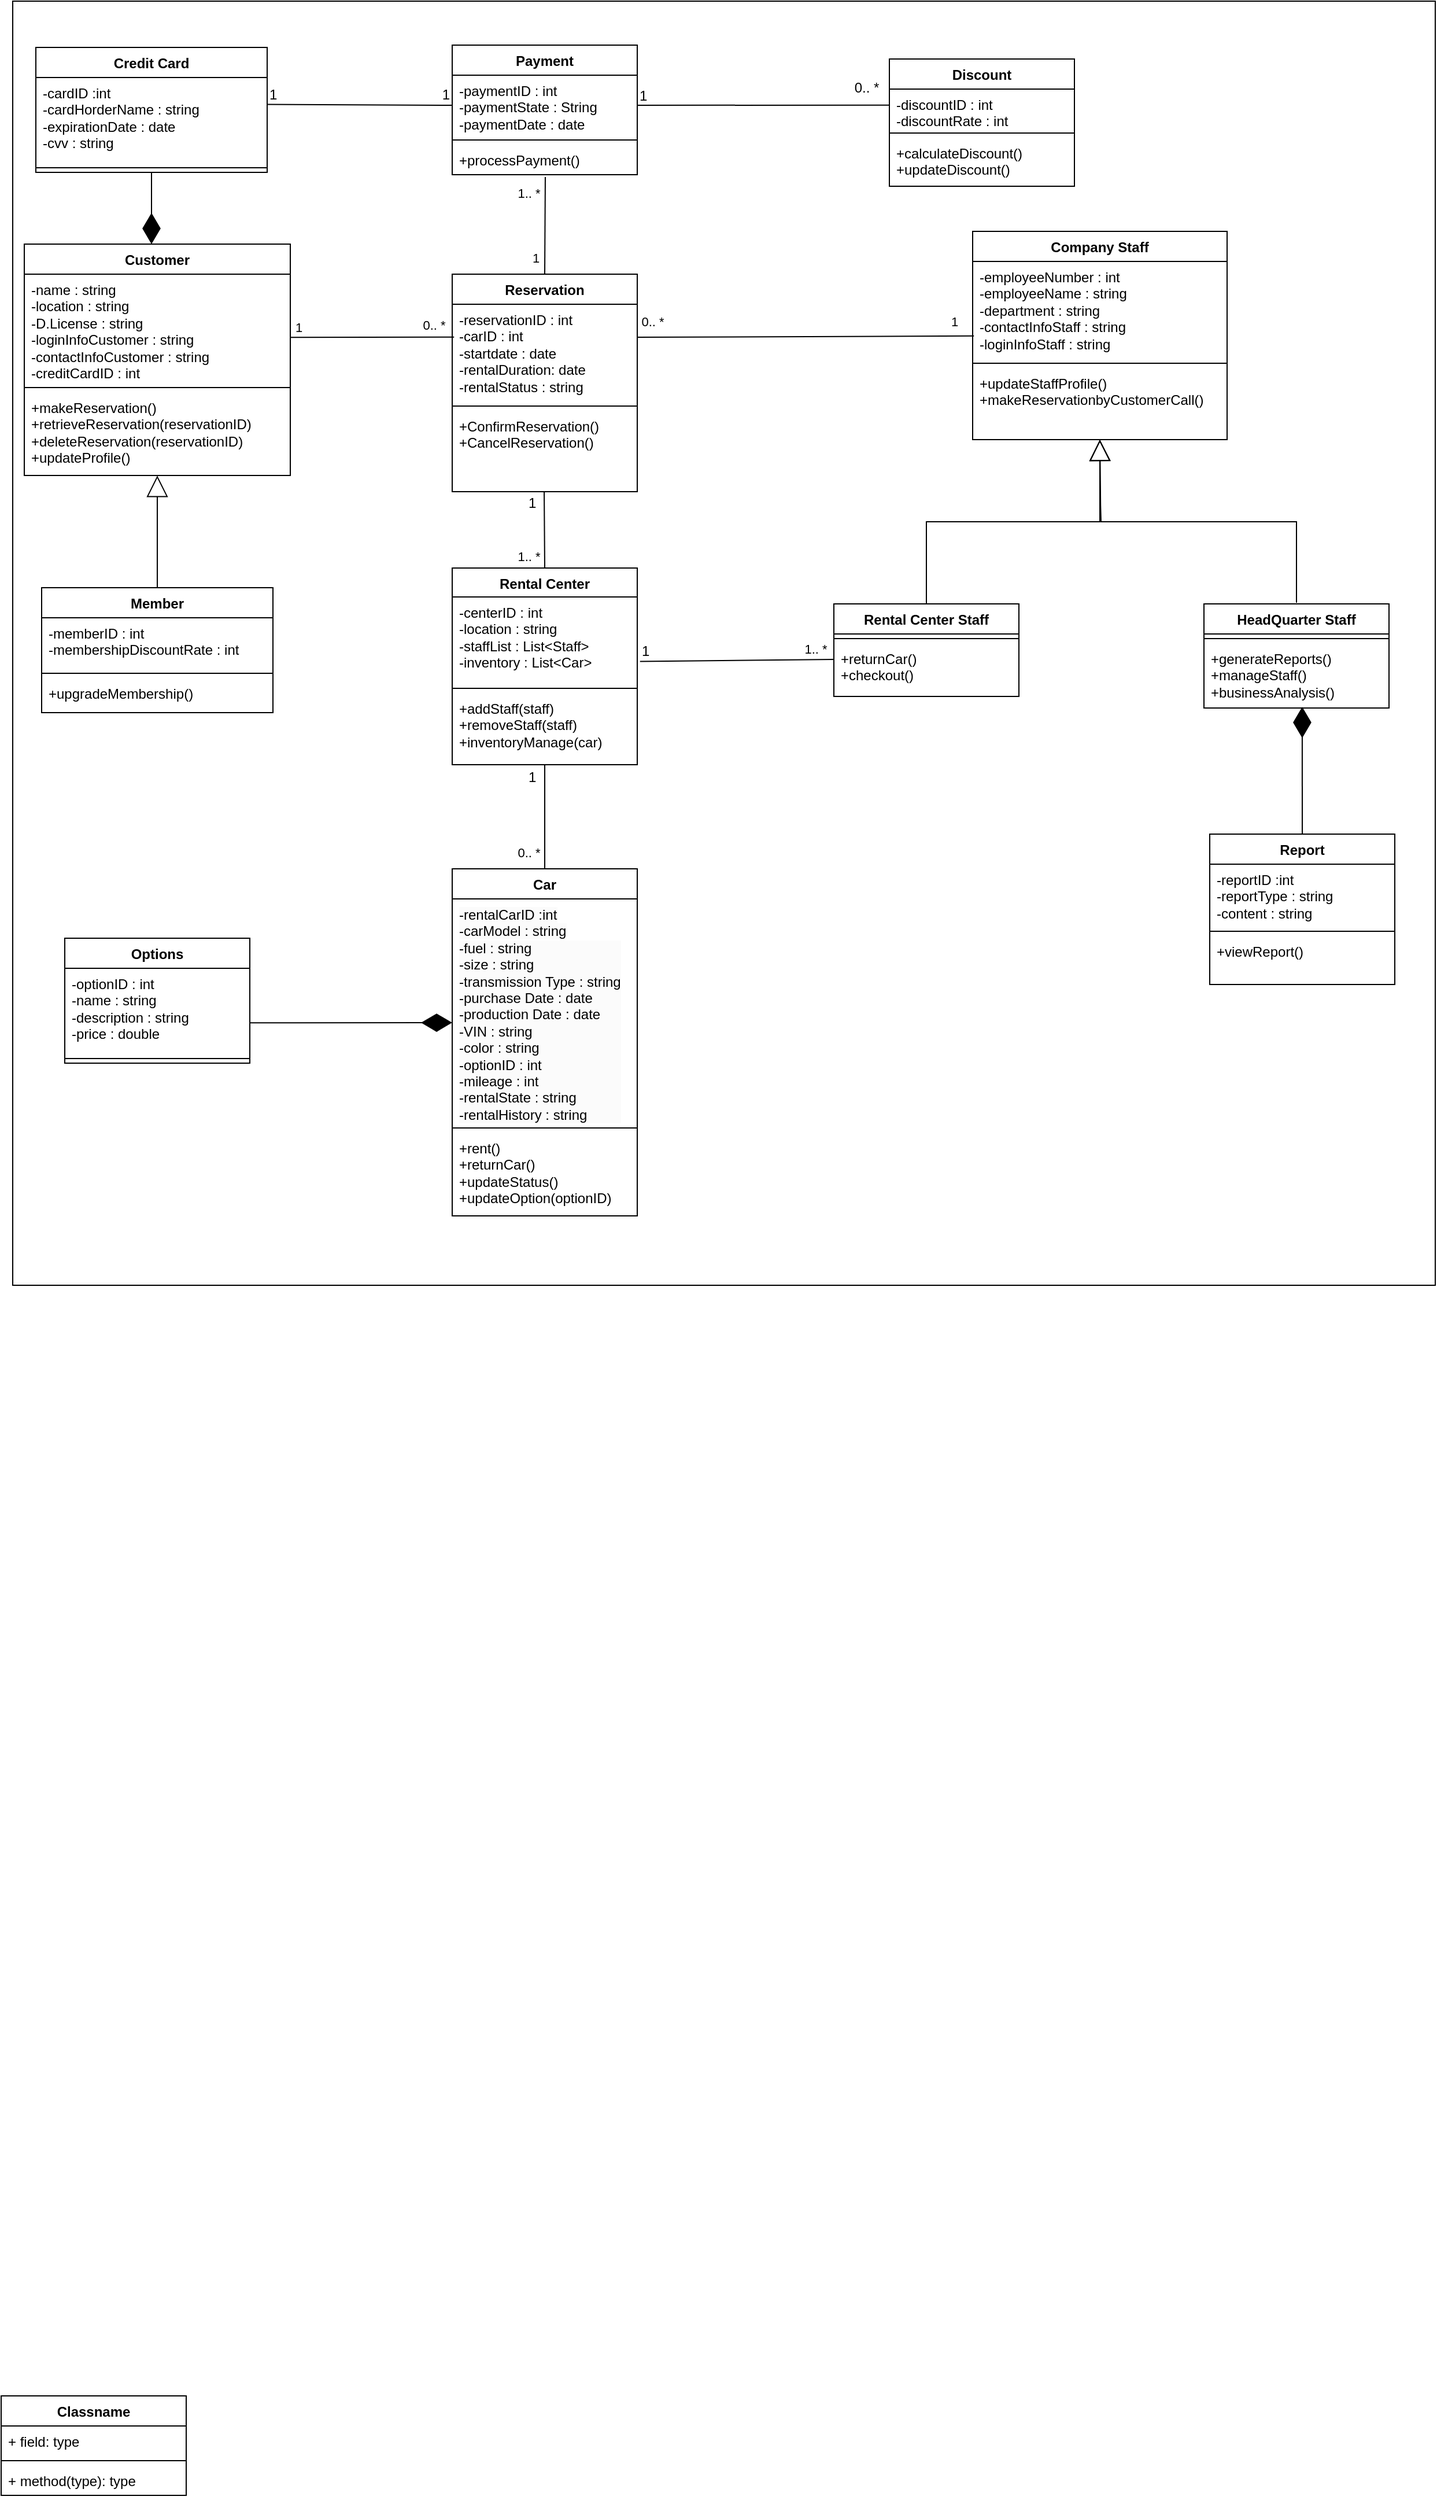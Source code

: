 <mxfile version="24.2.2" type="github">
  <diagram id="C5RBs43oDa-KdzZeNtuy" name="Page-1">
    <mxGraphModel dx="3549" dy="2470" grid="1" gridSize="10" guides="1" tooltips="1" connect="1" arrows="1" fold="1" page="1" pageScale="1" pageWidth="827" pageHeight="1169" math="0" shadow="0">
      <root>
        <mxCell id="WIyWlLk6GJQsqaUBKTNV-0" />
        <mxCell id="WIyWlLk6GJQsqaUBKTNV-1" parent="WIyWlLk6GJQsqaUBKTNV-0" />
        <mxCell id="YJI7hcVfJ0sm8gszMKoR-19" value="" style="rounded=0;whiteSpace=wrap;html=1;" vertex="1" parent="WIyWlLk6GJQsqaUBKTNV-1">
          <mxGeometry x="-20" y="-210" width="1230" height="1110" as="geometry" />
        </mxCell>
        <mxCell id="-19eVhNy2v47bkl3nrzj-0" value="Customer" style="swimlane;fontStyle=1;align=center;verticalAlign=top;childLayout=stackLayout;horizontal=1;startSize=26;horizontalStack=0;resizeParent=1;resizeParentMax=0;resizeLast=0;collapsible=1;marginBottom=0;whiteSpace=wrap;html=1;" parent="WIyWlLk6GJQsqaUBKTNV-1" vertex="1">
          <mxGeometry x="-10" width="230" height="200" as="geometry" />
        </mxCell>
        <mxCell id="-19eVhNy2v47bkl3nrzj-1" value="-name : string&lt;div&gt;-location : string&lt;/div&gt;&lt;div&gt;-D.License : string&lt;/div&gt;&lt;div&gt;-loginInfoCustomer : string&lt;br&gt;&lt;/div&gt;&lt;div&gt;-contactInfoCustomer : string&lt;/div&gt;&lt;div&gt;-creditCardID : int&lt;/div&gt;" style="text;strokeColor=none;fillColor=none;align=left;verticalAlign=top;spacingLeft=4;spacingRight=4;overflow=hidden;rotatable=0;points=[[0,0.5],[1,0.5]];portConstraint=eastwest;whiteSpace=wrap;html=1;" parent="-19eVhNy2v47bkl3nrzj-0" vertex="1">
          <mxGeometry y="26" width="230" height="94" as="geometry" />
        </mxCell>
        <mxCell id="-19eVhNy2v47bkl3nrzj-2" value="" style="line;strokeWidth=1;fillColor=none;align=left;verticalAlign=middle;spacingTop=-1;spacingLeft=3;spacingRight=3;rotatable=0;labelPosition=right;points=[];portConstraint=eastwest;strokeColor=inherit;" parent="-19eVhNy2v47bkl3nrzj-0" vertex="1">
          <mxGeometry y="120" width="230" height="8" as="geometry" />
        </mxCell>
        <mxCell id="-19eVhNy2v47bkl3nrzj-3" value="+makeReservation()&lt;div&gt;+retrieveReservation(reservationID)&lt;/div&gt;&lt;div&gt;+deleteReservation(r&lt;span style=&quot;background-color: initial;&quot;&gt;eservationID&lt;/span&gt;&lt;span style=&quot;background-color: initial;&quot;&gt;)&lt;/span&gt;&lt;/div&gt;&lt;div&gt;+updateProfile()&lt;/div&gt;" style="text;strokeColor=none;fillColor=none;align=left;verticalAlign=top;spacingLeft=4;spacingRight=4;overflow=hidden;rotatable=0;points=[[0,0.5],[1,0.5]];portConstraint=eastwest;whiteSpace=wrap;html=1;" parent="-19eVhNy2v47bkl3nrzj-0" vertex="1">
          <mxGeometry y="128" width="230" height="72" as="geometry" />
        </mxCell>
        <mxCell id="-19eVhNy2v47bkl3nrzj-4" value="Classname" style="swimlane;fontStyle=1;align=center;verticalAlign=top;childLayout=stackLayout;horizontal=1;startSize=26;horizontalStack=0;resizeParent=1;resizeParentMax=0;resizeLast=0;collapsible=1;marginBottom=0;whiteSpace=wrap;html=1;" parent="WIyWlLk6GJQsqaUBKTNV-1" vertex="1">
          <mxGeometry x="-30" y="1860" width="160" height="86" as="geometry" />
        </mxCell>
        <mxCell id="-19eVhNy2v47bkl3nrzj-5" value="+ field: type" style="text;strokeColor=none;fillColor=none;align=left;verticalAlign=top;spacingLeft=4;spacingRight=4;overflow=hidden;rotatable=0;points=[[0,0.5],[1,0.5]];portConstraint=eastwest;whiteSpace=wrap;html=1;" parent="-19eVhNy2v47bkl3nrzj-4" vertex="1">
          <mxGeometry y="26" width="160" height="26" as="geometry" />
        </mxCell>
        <mxCell id="-19eVhNy2v47bkl3nrzj-6" value="" style="line;strokeWidth=1;fillColor=none;align=left;verticalAlign=middle;spacingTop=-1;spacingLeft=3;spacingRight=3;rotatable=0;labelPosition=right;points=[];portConstraint=eastwest;strokeColor=inherit;" parent="-19eVhNy2v47bkl3nrzj-4" vertex="1">
          <mxGeometry y="52" width="160" height="8" as="geometry" />
        </mxCell>
        <mxCell id="-19eVhNy2v47bkl3nrzj-7" value="+ method(type): type" style="text;strokeColor=none;fillColor=none;align=left;verticalAlign=top;spacingLeft=4;spacingRight=4;overflow=hidden;rotatable=0;points=[[0,0.5],[1,0.5]];portConstraint=eastwest;whiteSpace=wrap;html=1;" parent="-19eVhNy2v47bkl3nrzj-4" vertex="1">
          <mxGeometry y="60" width="160" height="26" as="geometry" />
        </mxCell>
        <mxCell id="-19eVhNy2v47bkl3nrzj-20" value="Rental Center Staff" style="swimlane;fontStyle=1;align=center;verticalAlign=top;childLayout=stackLayout;horizontal=1;startSize=26;horizontalStack=0;resizeParent=1;resizeParentMax=0;resizeLast=0;collapsible=1;marginBottom=0;whiteSpace=wrap;html=1;" parent="WIyWlLk6GJQsqaUBKTNV-1" vertex="1">
          <mxGeometry x="690" y="311" width="160" height="80" as="geometry" />
        </mxCell>
        <mxCell id="-19eVhNy2v47bkl3nrzj-22" value="" style="line;strokeWidth=1;fillColor=none;align=left;verticalAlign=middle;spacingTop=-1;spacingLeft=3;spacingRight=3;rotatable=0;labelPosition=right;points=[];portConstraint=eastwest;strokeColor=inherit;" parent="-19eVhNy2v47bkl3nrzj-20" vertex="1">
          <mxGeometry y="26" width="160" height="8" as="geometry" />
        </mxCell>
        <mxCell id="-19eVhNy2v47bkl3nrzj-23" value="&lt;div&gt;+returnCar()&lt;/div&gt;&lt;div&gt;+checkout()&lt;/div&gt;" style="text;strokeColor=none;fillColor=none;align=left;verticalAlign=top;spacingLeft=4;spacingRight=4;overflow=hidden;rotatable=0;points=[[0,0.5],[1,0.5]];portConstraint=eastwest;whiteSpace=wrap;html=1;" parent="-19eVhNy2v47bkl3nrzj-20" vertex="1">
          <mxGeometry y="34" width="160" height="46" as="geometry" />
        </mxCell>
        <mxCell id="-19eVhNy2v47bkl3nrzj-24" value="Car" style="swimlane;fontStyle=1;align=center;verticalAlign=top;childLayout=stackLayout;horizontal=1;startSize=26;horizontalStack=0;resizeParent=1;resizeParentMax=0;resizeLast=0;collapsible=1;marginBottom=0;whiteSpace=wrap;html=1;" parent="WIyWlLk6GJQsqaUBKTNV-1" vertex="1">
          <mxGeometry x="360" y="540" width="160" height="300" as="geometry" />
        </mxCell>
        <mxCell id="-19eVhNy2v47bkl3nrzj-25" value="&lt;div&gt;&lt;span style=&quot;color: rgb(0, 0, 0); font-family: Helvetica; font-size: 12px; font-style: normal; font-variant-ligatures: normal; font-variant-caps: normal; font-weight: 400; letter-spacing: normal; orphans: 2; text-align: left; text-indent: 0px; text-transform: none; widows: 2; word-spacing: 0px; -webkit-text-stroke-width: 0px; white-space: normal; background-color: rgb(251, 251, 251); text-decoration-thickness: initial; text-decoration-style: initial; text-decoration-color: initial; display: inline !important; float: none;&quot;&gt;-rentalCarID :int&lt;br&gt;&lt;/span&gt;&lt;/div&gt;&lt;span style=&quot;color: rgb(0, 0, 0); font-family: Helvetica; font-size: 12px; font-style: normal; font-variant-ligatures: normal; font-variant-caps: normal; font-weight: 400; letter-spacing: normal; orphans: 2; text-align: left; text-indent: 0px; text-transform: none; widows: 2; word-spacing: 0px; -webkit-text-stroke-width: 0px; white-space: normal; background-color: rgb(251, 251, 251); text-decoration-thickness: initial; text-decoration-style: initial; text-decoration-color: initial; display: inline !important; float: none;&quot;&gt;-carModel : string&lt;/span&gt;&lt;div style=&quot;forced-color-adjust: none; color: rgb(0, 0, 0); font-family: Helvetica; font-size: 12px; font-style: normal; font-variant-ligatures: normal; font-variant-caps: normal; font-weight: 400; letter-spacing: normal; orphans: 2; text-align: left; text-indent: 0px; text-transform: none; widows: 2; word-spacing: 0px; -webkit-text-stroke-width: 0px; white-space: normal; background-color: rgb(251, 251, 251); text-decoration-thickness: initial; text-decoration-style: initial; text-decoration-color: initial;&quot;&gt;-fuel : string&lt;/div&gt;&lt;div style=&quot;forced-color-adjust: none; color: rgb(0, 0, 0); font-family: Helvetica; font-size: 12px; font-style: normal; font-variant-ligatures: normal; font-variant-caps: normal; font-weight: 400; letter-spacing: normal; orphans: 2; text-align: left; text-indent: 0px; text-transform: none; widows: 2; word-spacing: 0px; -webkit-text-stroke-width: 0px; white-space: normal; background-color: rgb(251, 251, 251); text-decoration-thickness: initial; text-decoration-style: initial; text-decoration-color: initial;&quot;&gt;-size : string&amp;nbsp;&lt;br&gt;&lt;/div&gt;&lt;div style=&quot;forced-color-adjust: none; color: rgb(0, 0, 0); font-family: Helvetica; font-size: 12px; font-style: normal; font-variant-ligatures: normal; font-variant-caps: normal; font-weight: 400; letter-spacing: normal; orphans: 2; text-align: left; text-indent: 0px; text-transform: none; widows: 2; word-spacing: 0px; -webkit-text-stroke-width: 0px; white-space: normal; background-color: rgb(251, 251, 251); text-decoration-thickness: initial; text-decoration-style: initial; text-decoration-color: initial;&quot;&gt;-transmission Type : string&lt;/div&gt;&lt;div style=&quot;forced-color-adjust: none; color: rgb(0, 0, 0); font-family: Helvetica; font-size: 12px; font-style: normal; font-variant-ligatures: normal; font-variant-caps: normal; font-weight: 400; letter-spacing: normal; orphans: 2; text-align: left; text-indent: 0px; text-transform: none; widows: 2; word-spacing: 0px; -webkit-text-stroke-width: 0px; white-space: normal; background-color: rgb(251, 251, 251); text-decoration-thickness: initial; text-decoration-style: initial; text-decoration-color: initial;&quot;&gt;-purchase Date : date&lt;/div&gt;&lt;div style=&quot;forced-color-adjust: none; color: rgb(0, 0, 0); font-family: Helvetica; font-size: 12px; font-style: normal; font-variant-ligatures: normal; font-variant-caps: normal; font-weight: 400; letter-spacing: normal; orphans: 2; text-align: left; text-indent: 0px; text-transform: none; widows: 2; word-spacing: 0px; -webkit-text-stroke-width: 0px; white-space: normal; background-color: rgb(251, 251, 251); text-decoration-thickness: initial; text-decoration-style: initial; text-decoration-color: initial;&quot;&gt;-production Date : date&lt;/div&gt;&lt;div style=&quot;forced-color-adjust: none; color: rgb(0, 0, 0); font-family: Helvetica; font-size: 12px; font-style: normal; font-variant-ligatures: normal; font-variant-caps: normal; font-weight: 400; letter-spacing: normal; orphans: 2; text-align: left; text-indent: 0px; text-transform: none; widows: 2; word-spacing: 0px; -webkit-text-stroke-width: 0px; white-space: normal; background-color: rgb(251, 251, 251); text-decoration-thickness: initial; text-decoration-style: initial; text-decoration-color: initial;&quot;&gt;-VIN : string&lt;/div&gt;&lt;div style=&quot;forced-color-adjust: none; color: rgb(0, 0, 0); font-family: Helvetica; font-size: 12px; font-style: normal; font-variant-ligatures: normal; font-variant-caps: normal; font-weight: 400; letter-spacing: normal; orphans: 2; text-align: left; text-indent: 0px; text-transform: none; widows: 2; word-spacing: 0px; -webkit-text-stroke-width: 0px; white-space: normal; background-color: rgb(251, 251, 251); text-decoration-thickness: initial; text-decoration-style: initial; text-decoration-color: initial;&quot;&gt;-color : string&lt;/div&gt;&lt;div style=&quot;forced-color-adjust: none; color: rgb(0, 0, 0); font-family: Helvetica; font-size: 12px; font-style: normal; font-variant-ligatures: normal; font-variant-caps: normal; font-weight: 400; letter-spacing: normal; orphans: 2; text-align: left; text-indent: 0px; text-transform: none; widows: 2; word-spacing: 0px; -webkit-text-stroke-width: 0px; white-space: normal; background-color: rgb(251, 251, 251); text-decoration-thickness: initial; text-decoration-style: initial; text-decoration-color: initial;&quot;&gt;-optionID : int&lt;/div&gt;&lt;div style=&quot;forced-color-adjust: none; color: rgb(0, 0, 0); font-family: Helvetica; font-size: 12px; font-style: normal; font-variant-ligatures: normal; font-variant-caps: normal; font-weight: 400; letter-spacing: normal; orphans: 2; text-align: left; text-indent: 0px; text-transform: none; widows: 2; word-spacing: 0px; -webkit-text-stroke-width: 0px; white-space: normal; background-color: rgb(251, 251, 251); text-decoration-thickness: initial; text-decoration-style: initial; text-decoration-color: initial;&quot;&gt;-mileage : int&lt;/div&gt;&lt;div style=&quot;forced-color-adjust: none; color: rgb(0, 0, 0); font-family: Helvetica; font-size: 12px; font-style: normal; font-variant-ligatures: normal; font-variant-caps: normal; font-weight: 400; letter-spacing: normal; orphans: 2; text-align: left; text-indent: 0px; text-transform: none; widows: 2; word-spacing: 0px; -webkit-text-stroke-width: 0px; white-space: normal; background-color: rgb(251, 251, 251); text-decoration-thickness: initial; text-decoration-style: initial; text-decoration-color: initial;&quot;&gt;-rentalState : string&lt;/div&gt;&lt;div style=&quot;forced-color-adjust: none; color: rgb(0, 0, 0); font-family: Helvetica; font-size: 12px; font-style: normal; font-variant-ligatures: normal; font-variant-caps: normal; font-weight: 400; letter-spacing: normal; orphans: 2; text-align: left; text-indent: 0px; text-transform: none; widows: 2; word-spacing: 0px; -webkit-text-stroke-width: 0px; white-space: normal; background-color: rgb(251, 251, 251); text-decoration-thickness: initial; text-decoration-style: initial; text-decoration-color: initial;&quot;&gt;-rentalHistory : string&lt;/div&gt;" style="text;strokeColor=none;fillColor=none;align=left;verticalAlign=top;spacingLeft=4;spacingRight=4;overflow=hidden;rotatable=0;points=[[0,0.5],[1,0.5]];portConstraint=eastwest;whiteSpace=wrap;html=1;" parent="-19eVhNy2v47bkl3nrzj-24" vertex="1">
          <mxGeometry y="26" width="160" height="194" as="geometry" />
        </mxCell>
        <mxCell id="-19eVhNy2v47bkl3nrzj-26" value="" style="line;strokeWidth=1;fillColor=none;align=left;verticalAlign=middle;spacingTop=-1;spacingLeft=3;spacingRight=3;rotatable=0;labelPosition=right;points=[];portConstraint=eastwest;strokeColor=inherit;" parent="-19eVhNy2v47bkl3nrzj-24" vertex="1">
          <mxGeometry y="220" width="160" height="8" as="geometry" />
        </mxCell>
        <mxCell id="-19eVhNy2v47bkl3nrzj-27" value="+rent()&lt;div&gt;+returnCar()&lt;/div&gt;&lt;div&gt;+updateStatus()&lt;/div&gt;&lt;div&gt;+updateOption(optionID)&lt;br&gt;&lt;/div&gt;" style="text;strokeColor=none;fillColor=none;align=left;verticalAlign=top;spacingLeft=4;spacingRight=4;overflow=hidden;rotatable=0;points=[[0,0.5],[1,0.5]];portConstraint=eastwest;whiteSpace=wrap;html=1;" parent="-19eVhNy2v47bkl3nrzj-24" vertex="1">
          <mxGeometry y="228" width="160" height="72" as="geometry" />
        </mxCell>
        <mxCell id="-19eVhNy2v47bkl3nrzj-36" value="Reservation" style="swimlane;fontStyle=1;align=center;verticalAlign=top;childLayout=stackLayout;horizontal=1;startSize=26;horizontalStack=0;resizeParent=1;resizeParentMax=0;resizeLast=0;collapsible=1;marginBottom=0;whiteSpace=wrap;html=1;" parent="WIyWlLk6GJQsqaUBKTNV-1" vertex="1">
          <mxGeometry x="360" y="26" width="160" height="188" as="geometry" />
        </mxCell>
        <mxCell id="-19eVhNy2v47bkl3nrzj-37" value="-reservationID : int&lt;div&gt;-carID : int&lt;/div&gt;&lt;div&gt;-startdate : d&lt;span style=&quot;background-color: initial;&quot;&gt;ate&lt;/span&gt;&lt;/div&gt;&lt;div&gt;&lt;span style=&quot;background-color: initial;&quot;&gt;-rentalDuration: date&lt;/span&gt;&lt;/div&gt;&lt;div&gt;&lt;span style=&quot;background-color: initial;&quot;&gt;-rentalStatus : string&lt;/span&gt;&lt;/div&gt;" style="text;strokeColor=none;fillColor=none;align=left;verticalAlign=top;spacingLeft=4;spacingRight=4;overflow=hidden;rotatable=0;points=[[0,0.5],[1,0.5]];portConstraint=eastwest;whiteSpace=wrap;html=1;" parent="-19eVhNy2v47bkl3nrzj-36" vertex="1">
          <mxGeometry y="26" width="160" height="84" as="geometry" />
        </mxCell>
        <mxCell id="-19eVhNy2v47bkl3nrzj-38" value="" style="line;strokeWidth=1;fillColor=none;align=left;verticalAlign=middle;spacingTop=-1;spacingLeft=3;spacingRight=3;rotatable=0;labelPosition=right;points=[];portConstraint=eastwest;strokeColor=inherit;" parent="-19eVhNy2v47bkl3nrzj-36" vertex="1">
          <mxGeometry y="110" width="160" height="8" as="geometry" />
        </mxCell>
        <mxCell id="-19eVhNy2v47bkl3nrzj-39" value="+ConfirmReservation()&lt;div&gt;+CancelReservation()&lt;/div&gt;" style="text;strokeColor=none;fillColor=none;align=left;verticalAlign=top;spacingLeft=4;spacingRight=4;overflow=hidden;rotatable=0;points=[[0,0.5],[1,0.5]];portConstraint=eastwest;whiteSpace=wrap;html=1;" parent="-19eVhNy2v47bkl3nrzj-36" vertex="1">
          <mxGeometry y="118" width="160" height="70" as="geometry" />
        </mxCell>
        <mxCell id="-19eVhNy2v47bkl3nrzj-40" value="Options" style="swimlane;fontStyle=1;align=center;verticalAlign=top;childLayout=stackLayout;horizontal=1;startSize=26;horizontalStack=0;resizeParent=1;resizeParentMax=0;resizeLast=0;collapsible=1;marginBottom=0;whiteSpace=wrap;html=1;" parent="WIyWlLk6GJQsqaUBKTNV-1" vertex="1">
          <mxGeometry x="25" y="600" width="160" height="108" as="geometry" />
        </mxCell>
        <mxCell id="-19eVhNy2v47bkl3nrzj-41" value="-optionID : int&lt;div&gt;-name : string&lt;/div&gt;&lt;div&gt;-description : string&lt;/div&gt;&lt;div&gt;-price : double&lt;/div&gt;" style="text;strokeColor=none;fillColor=none;align=left;verticalAlign=top;spacingLeft=4;spacingRight=4;overflow=hidden;rotatable=0;points=[[0,0.5],[1,0.5]];portConstraint=eastwest;whiteSpace=wrap;html=1;" parent="-19eVhNy2v47bkl3nrzj-40" vertex="1">
          <mxGeometry y="26" width="160" height="74" as="geometry" />
        </mxCell>
        <mxCell id="-19eVhNy2v47bkl3nrzj-42" value="" style="line;strokeWidth=1;fillColor=none;align=left;verticalAlign=middle;spacingTop=-1;spacingLeft=3;spacingRight=3;rotatable=0;labelPosition=right;points=[];portConstraint=eastwest;strokeColor=inherit;" parent="-19eVhNy2v47bkl3nrzj-40" vertex="1">
          <mxGeometry y="100" width="160" height="8" as="geometry" />
        </mxCell>
        <mxCell id="-19eVhNy2v47bkl3nrzj-44" value="HeadQuarter Staff" style="swimlane;fontStyle=1;align=center;verticalAlign=top;childLayout=stackLayout;horizontal=1;startSize=26;horizontalStack=0;resizeParent=1;resizeParentMax=0;resizeLast=0;collapsible=1;marginBottom=0;whiteSpace=wrap;html=1;" parent="WIyWlLk6GJQsqaUBKTNV-1" vertex="1">
          <mxGeometry x="1010" y="311" width="160" height="90" as="geometry" />
        </mxCell>
        <mxCell id="-19eVhNy2v47bkl3nrzj-46" value="" style="line;strokeWidth=1;fillColor=none;align=left;verticalAlign=middle;spacingTop=-1;spacingLeft=3;spacingRight=3;rotatable=0;labelPosition=right;points=[];portConstraint=eastwest;strokeColor=inherit;" parent="-19eVhNy2v47bkl3nrzj-44" vertex="1">
          <mxGeometry y="26" width="160" height="8" as="geometry" />
        </mxCell>
        <mxCell id="-19eVhNy2v47bkl3nrzj-47" value="+generateReports()&lt;div&gt;+manageStaff()&lt;/div&gt;&lt;div&gt;+businessAnalysis()&lt;/div&gt;" style="text;strokeColor=none;fillColor=none;align=left;verticalAlign=top;spacingLeft=4;spacingRight=4;overflow=hidden;rotatable=0;points=[[0,0.5],[1,0.5]];portConstraint=eastwest;whiteSpace=wrap;html=1;" parent="-19eVhNy2v47bkl3nrzj-44" vertex="1">
          <mxGeometry y="34" width="160" height="56" as="geometry" />
        </mxCell>
        <mxCell id="-19eVhNy2v47bkl3nrzj-58" value="" style="endArrow=block;endSize=16;endFill=0;html=1;rounded=0;entryX=0.52;entryY=1.002;entryDx=0;entryDy=0;entryPerimeter=0;" parent="WIyWlLk6GJQsqaUBKTNV-1" edge="1">
          <mxGeometry width="160" relative="1" as="geometry">
            <mxPoint x="1090" y="310" as="sourcePoint" />
            <mxPoint x="920" y="169.002" as="targetPoint" />
            <Array as="points">
              <mxPoint x="1090" y="240" />
              <mxPoint x="921" y="240" />
              <mxPoint x="920.6" y="225.95" />
            </Array>
          </mxGeometry>
        </mxCell>
        <mxCell id="-19eVhNy2v47bkl3nrzj-63" value="" style="endArrow=block;endSize=16;endFill=0;html=1;rounded=0;exitX=0.5;exitY=0;exitDx=0;exitDy=0;entryX=0.5;entryY=1.001;entryDx=0;entryDy=0;entryPerimeter=0;" parent="WIyWlLk6GJQsqaUBKTNV-1" source="-19eVhNy2v47bkl3nrzj-143" target="-19eVhNy2v47bkl3nrzj-3" edge="1">
          <mxGeometry width="160" relative="1" as="geometry">
            <mxPoint x="105" y="231" as="sourcePoint" />
            <mxPoint x="70" y="190" as="targetPoint" />
            <Array as="points" />
          </mxGeometry>
        </mxCell>
        <mxCell id="-19eVhNy2v47bkl3nrzj-65" value="Rental Center" style="swimlane;fontStyle=1;align=center;verticalAlign=top;childLayout=stackLayout;horizontal=1;startSize=25;horizontalStack=0;resizeParent=1;resizeParentMax=0;resizeLast=0;collapsible=1;marginBottom=0;whiteSpace=wrap;html=1;" parent="WIyWlLk6GJQsqaUBKTNV-1" vertex="1">
          <mxGeometry x="360" y="280" width="160" height="170" as="geometry" />
        </mxCell>
        <mxCell id="-19eVhNy2v47bkl3nrzj-66" value="-centerID : int&lt;div&gt;-location : string&lt;/div&gt;&lt;div&gt;-staffList : List&amp;lt;Staff&amp;gt;&lt;/div&gt;&lt;div&gt;-inventory : List&amp;lt;Car&amp;gt;&lt;/div&gt;" style="text;strokeColor=none;fillColor=none;align=left;verticalAlign=top;spacingLeft=4;spacingRight=4;overflow=hidden;rotatable=0;points=[[0,0.5],[1,0.5]];portConstraint=eastwest;whiteSpace=wrap;html=1;" parent="-19eVhNy2v47bkl3nrzj-65" vertex="1">
          <mxGeometry y="25" width="160" height="75" as="geometry" />
        </mxCell>
        <mxCell id="-19eVhNy2v47bkl3nrzj-67" value="" style="line;strokeWidth=1;fillColor=none;align=left;verticalAlign=middle;spacingTop=-1;spacingLeft=3;spacingRight=3;rotatable=0;labelPosition=right;points=[];portConstraint=eastwest;strokeColor=inherit;" parent="-19eVhNy2v47bkl3nrzj-65" vertex="1">
          <mxGeometry y="100" width="160" height="8" as="geometry" />
        </mxCell>
        <mxCell id="-19eVhNy2v47bkl3nrzj-68" value="&lt;div&gt;+addStaff(staff)&lt;/div&gt;&lt;div&gt;&lt;span style=&quot;background-color: initial;&quot;&gt;+removeStaff(staff)&lt;/span&gt;&lt;/div&gt;&lt;div&gt;+inventoryManage(car)&lt;div&gt;&lt;br&gt;&lt;/div&gt;&lt;/div&gt;" style="text;strokeColor=none;fillColor=none;align=left;verticalAlign=top;spacingLeft=4;spacingRight=4;overflow=hidden;rotatable=0;points=[[0,0.5],[1,0.5]];portConstraint=eastwest;whiteSpace=wrap;html=1;" parent="-19eVhNy2v47bkl3nrzj-65" vertex="1">
          <mxGeometry y="108" width="160" height="62" as="geometry" />
        </mxCell>
        <mxCell id="-19eVhNy2v47bkl3nrzj-69" value="Payment" style="swimlane;fontStyle=1;align=center;verticalAlign=top;childLayout=stackLayout;horizontal=1;startSize=26;horizontalStack=0;resizeParent=1;resizeParentMax=0;resizeLast=0;collapsible=1;marginBottom=0;whiteSpace=wrap;html=1;" parent="WIyWlLk6GJQsqaUBKTNV-1" vertex="1">
          <mxGeometry x="360" y="-172" width="160" height="112" as="geometry" />
        </mxCell>
        <mxCell id="-19eVhNy2v47bkl3nrzj-70" value="-paymentID : int&lt;div&gt;-paymentState : String&lt;/div&gt;&lt;div&gt;-paymentDate : date&lt;/div&gt;" style="text;strokeColor=none;fillColor=none;align=left;verticalAlign=top;spacingLeft=4;spacingRight=4;overflow=hidden;rotatable=0;points=[[0,0.5],[1,0.5]];portConstraint=eastwest;whiteSpace=wrap;html=1;" parent="-19eVhNy2v47bkl3nrzj-69" vertex="1">
          <mxGeometry y="26" width="160" height="52" as="geometry" />
        </mxCell>
        <mxCell id="-19eVhNy2v47bkl3nrzj-71" value="" style="line;strokeWidth=1;fillColor=none;align=left;verticalAlign=middle;spacingTop=-1;spacingLeft=3;spacingRight=3;rotatable=0;labelPosition=right;points=[];portConstraint=eastwest;strokeColor=inherit;" parent="-19eVhNy2v47bkl3nrzj-69" vertex="1">
          <mxGeometry y="78" width="160" height="8" as="geometry" />
        </mxCell>
        <mxCell id="-19eVhNy2v47bkl3nrzj-72" value="+processPayment()" style="text;strokeColor=none;fillColor=none;align=left;verticalAlign=top;spacingLeft=4;spacingRight=4;overflow=hidden;rotatable=0;points=[[0,0.5],[1,0.5]];portConstraint=eastwest;whiteSpace=wrap;html=1;" parent="-19eVhNy2v47bkl3nrzj-69" vertex="1">
          <mxGeometry y="86" width="160" height="26" as="geometry" />
        </mxCell>
        <mxCell id="-19eVhNy2v47bkl3nrzj-78" value="" style="endArrow=none;html=1;rounded=0;exitX=0.5;exitY=0;exitDx=0;exitDy=0;entryX=0.503;entryY=1.077;entryDx=0;entryDy=0;entryPerimeter=0;" parent="WIyWlLk6GJQsqaUBKTNV-1" source="-19eVhNy2v47bkl3nrzj-36" target="-19eVhNy2v47bkl3nrzj-72" edge="1">
          <mxGeometry relative="1" as="geometry">
            <mxPoint x="570" y="-140" as="sourcePoint" />
            <mxPoint x="510" y="10" as="targetPoint" />
          </mxGeometry>
        </mxCell>
        <mxCell id="-19eVhNy2v47bkl3nrzj-84" value="" style="endArrow=none;html=1;rounded=0;exitX=0.497;exitY=1;exitDx=0;exitDy=0;exitPerimeter=0;entryX=0.5;entryY=0;entryDx=0;entryDy=0;" parent="WIyWlLk6GJQsqaUBKTNV-1" source="-19eVhNy2v47bkl3nrzj-39" target="-19eVhNy2v47bkl3nrzj-65" edge="1">
          <mxGeometry relative="1" as="geometry">
            <mxPoint x="280" y="180" as="sourcePoint" />
            <mxPoint x="440" y="210" as="targetPoint" />
          </mxGeometry>
        </mxCell>
        <mxCell id="-19eVhNy2v47bkl3nrzj-87" value="" style="endArrow=none;html=1;rounded=0;entryX=-0.003;entryY=0.407;entryDx=0;entryDy=0;entryPerimeter=0;" parent="WIyWlLk6GJQsqaUBKTNV-1" target="-19eVhNy2v47bkl3nrzj-106" edge="1">
          <mxGeometry relative="1" as="geometry">
            <mxPoint x="520" y="-120" as="sourcePoint" />
            <mxPoint x="730" y="-110" as="targetPoint" />
          </mxGeometry>
        </mxCell>
        <mxCell id="-19eVhNy2v47bkl3nrzj-88" value="1" style="resizable=0;html=1;whiteSpace=wrap;align=left;verticalAlign=bottom;" parent="-19eVhNy2v47bkl3nrzj-87" connectable="0" vertex="1">
          <mxGeometry x="-1" relative="1" as="geometry" />
        </mxCell>
        <mxCell id="-19eVhNy2v47bkl3nrzj-90" value="" style="endArrow=none;html=1;rounded=0;exitX=1.003;exitY=0.34;exitDx=0;exitDy=0;exitPerimeter=0;entryX=0.005;entryY=0.767;entryDx=0;entryDy=0;entryPerimeter=0;" parent="WIyWlLk6GJQsqaUBKTNV-1" source="-19eVhNy2v47bkl3nrzj-37" edge="1" target="-19eVhNy2v47bkl3nrzj-110">
          <mxGeometry relative="1" as="geometry">
            <mxPoint x="540" y="76.66" as="sourcePoint" />
            <mxPoint x="810" y="73" as="targetPoint" />
          </mxGeometry>
        </mxCell>
        <mxCell id="-19eVhNy2v47bkl3nrzj-93" value="" style="endArrow=none;html=1;rounded=0;exitX=1;exitY=0.57;exitDx=0;exitDy=0;exitPerimeter=0;entryX=0.01;entryY=0.326;entryDx=0;entryDy=0;entryPerimeter=0;" parent="WIyWlLk6GJQsqaUBKTNV-1" edge="1">
          <mxGeometry relative="1" as="geometry">
            <mxPoint x="220" y="80.58" as="sourcePoint" />
            <mxPoint x="361.6" y="80.384" as="targetPoint" />
          </mxGeometry>
        </mxCell>
        <mxCell id="-19eVhNy2v47bkl3nrzj-94" value="1" style="edgeLabel;html=1;align=center;verticalAlign=middle;resizable=0;points=[];" parent="-19eVhNy2v47bkl3nrzj-93" vertex="1" connectable="0">
          <mxGeometry x="-0.95" y="1" relative="1" as="geometry">
            <mxPoint x="3" y="-8" as="offset" />
          </mxGeometry>
        </mxCell>
        <mxCell id="-19eVhNy2v47bkl3nrzj-95" value="0.. *" style="edgeLabel;html=1;align=center;verticalAlign=middle;resizable=0;points=[];" parent="WIyWlLk6GJQsqaUBKTNV-1" vertex="1" connectable="0">
          <mxGeometry x="340.003" y="69.998" as="geometry">
            <mxPoint x="4" as="offset" />
          </mxGeometry>
        </mxCell>
        <mxCell id="-19eVhNy2v47bkl3nrzj-96" value="1" style="edgeLabel;html=1;align=center;verticalAlign=middle;resizable=0;points=[];" parent="WIyWlLk6GJQsqaUBKTNV-1" vertex="1" connectable="0">
          <mxGeometry x="802.004" y="64.998" as="geometry">
            <mxPoint x="-8" y="2" as="offset" />
          </mxGeometry>
        </mxCell>
        <mxCell id="-19eVhNy2v47bkl3nrzj-97" value="0.. *" style="edgeLabel;html=1;align=center;verticalAlign=middle;resizable=0;points=[];" parent="WIyWlLk6GJQsqaUBKTNV-1" vertex="1" connectable="0">
          <mxGeometry x="529.003" y="66.998" as="geometry">
            <mxPoint x="4" as="offset" />
          </mxGeometry>
        </mxCell>
        <mxCell id="-19eVhNy2v47bkl3nrzj-103" value="1.. *" style="edgeLabel;html=1;align=center;verticalAlign=middle;resizable=0;points=[];" parent="WIyWlLk6GJQsqaUBKTNV-1" vertex="1" connectable="0">
          <mxGeometry x="424.003" y="-30.002" as="geometry">
            <mxPoint x="2" y="-14" as="offset" />
          </mxGeometry>
        </mxCell>
        <mxCell id="-19eVhNy2v47bkl3nrzj-104" value="1" style="edgeLabel;html=1;align=center;verticalAlign=middle;resizable=0;points=[];" parent="WIyWlLk6GJQsqaUBKTNV-1" vertex="1" connectable="0">
          <mxGeometry x="440.004" y="9.998" as="geometry">
            <mxPoint x="-8" y="2" as="offset" />
          </mxGeometry>
        </mxCell>
        <mxCell id="-19eVhNy2v47bkl3nrzj-105" value="Discount" style="swimlane;fontStyle=1;align=center;verticalAlign=top;childLayout=stackLayout;horizontal=1;startSize=26;horizontalStack=0;resizeParent=1;resizeParentMax=0;resizeLast=0;collapsible=1;marginBottom=0;whiteSpace=wrap;html=1;" parent="WIyWlLk6GJQsqaUBKTNV-1" vertex="1">
          <mxGeometry x="738" y="-160" width="160" height="110" as="geometry" />
        </mxCell>
        <mxCell id="-19eVhNy2v47bkl3nrzj-106" value="-discountID : int&lt;div&gt;-discountRate : int&lt;/div&gt;" style="text;strokeColor=none;fillColor=none;align=left;verticalAlign=top;spacingLeft=4;spacingRight=4;overflow=hidden;rotatable=0;points=[[0,0.5],[1,0.5]];portConstraint=eastwest;whiteSpace=wrap;html=1;" parent="-19eVhNy2v47bkl3nrzj-105" vertex="1">
          <mxGeometry y="26" width="160" height="34" as="geometry" />
        </mxCell>
        <mxCell id="-19eVhNy2v47bkl3nrzj-107" value="" style="line;strokeWidth=1;fillColor=none;align=left;verticalAlign=middle;spacingTop=-1;spacingLeft=3;spacingRight=3;rotatable=0;labelPosition=right;points=[];portConstraint=eastwest;strokeColor=inherit;" parent="-19eVhNy2v47bkl3nrzj-105" vertex="1">
          <mxGeometry y="60" width="160" height="8" as="geometry" />
        </mxCell>
        <mxCell id="-19eVhNy2v47bkl3nrzj-108" value="+calculateDiscount()&lt;div&gt;+updateDiscount()&lt;/div&gt;" style="text;strokeColor=none;fillColor=none;align=left;verticalAlign=top;spacingLeft=4;spacingRight=4;overflow=hidden;rotatable=0;points=[[0,0.5],[1,0.5]];portConstraint=eastwest;whiteSpace=wrap;html=1;" parent="-19eVhNy2v47bkl3nrzj-105" vertex="1">
          <mxGeometry y="68" width="160" height="42" as="geometry" />
        </mxCell>
        <mxCell id="-19eVhNy2v47bkl3nrzj-109" value="Company Staff" style="swimlane;fontStyle=1;align=center;verticalAlign=top;childLayout=stackLayout;horizontal=1;startSize=26;horizontalStack=0;resizeParent=1;resizeParentMax=0;resizeLast=0;collapsible=1;marginBottom=0;whiteSpace=wrap;html=1;" parent="WIyWlLk6GJQsqaUBKTNV-1" vertex="1">
          <mxGeometry x="810" y="-11" width="220" height="180" as="geometry" />
        </mxCell>
        <mxCell id="-19eVhNy2v47bkl3nrzj-110" value="-employeeNumber : int&lt;div&gt;-employeeName&amp;nbsp;&lt;span style=&quot;background-color: initial;&quot;&gt;: string&lt;/span&gt;&lt;/div&gt;&lt;div&gt;-department : string&lt;br&gt;&lt;/div&gt;&lt;div&gt;-contactInfoStaff&amp;nbsp;&lt;span style=&quot;background-color: initial;&quot;&gt;: string&lt;/span&gt;&lt;/div&gt;&lt;div&gt;-loginInfoStaff&amp;nbsp;&lt;span style=&quot;background-color: initial;&quot;&gt;: string&lt;/span&gt;&lt;/div&gt;" style="text;strokeColor=none;fillColor=none;align=left;verticalAlign=top;spacingLeft=4;spacingRight=4;overflow=hidden;rotatable=0;points=[[0,0.5],[1,0.5]];portConstraint=eastwest;whiteSpace=wrap;html=1;" parent="-19eVhNy2v47bkl3nrzj-109" vertex="1">
          <mxGeometry y="26" width="220" height="84" as="geometry" />
        </mxCell>
        <mxCell id="-19eVhNy2v47bkl3nrzj-111" value="" style="line;strokeWidth=1;fillColor=none;align=left;verticalAlign=middle;spacingTop=-1;spacingLeft=3;spacingRight=3;rotatable=0;labelPosition=right;points=[];portConstraint=eastwest;strokeColor=inherit;" parent="-19eVhNy2v47bkl3nrzj-109" vertex="1">
          <mxGeometry y="110" width="220" height="8" as="geometry" />
        </mxCell>
        <mxCell id="-19eVhNy2v47bkl3nrzj-112" value="+updateStaffProfile()&lt;div&gt;+makeReservationbyCustomerCall()&lt;/div&gt;" style="text;strokeColor=none;fillColor=none;align=left;verticalAlign=top;spacingLeft=4;spacingRight=4;overflow=hidden;rotatable=0;points=[[0,0.5],[1,0.5]];portConstraint=eastwest;whiteSpace=wrap;html=1;" parent="-19eVhNy2v47bkl3nrzj-109" vertex="1">
          <mxGeometry y="118" width="220" height="62" as="geometry" />
        </mxCell>
        <mxCell id="-19eVhNy2v47bkl3nrzj-117" value="" style="endArrow=none;html=1;rounded=0;entryX=0;entryY=0.5;entryDx=0;entryDy=0;exitX=1;exitY=0.314;exitDx=0;exitDy=0;exitPerimeter=0;" parent="WIyWlLk6GJQsqaUBKTNV-1" edge="1" target="-19eVhNy2v47bkl3nrzj-70" source="YJI7hcVfJ0sm8gszMKoR-8">
          <mxGeometry relative="1" as="geometry">
            <mxPoint x="220" y="-120" as="sourcePoint" />
            <mxPoint x="350" y="-113.5" as="targetPoint" />
          </mxGeometry>
        </mxCell>
        <mxCell id="-19eVhNy2v47bkl3nrzj-118" value="1" style="resizable=0;html=1;whiteSpace=wrap;align=left;verticalAlign=bottom;" parent="-19eVhNy2v47bkl3nrzj-117" connectable="0" vertex="1">
          <mxGeometry x="-1" relative="1" as="geometry" />
        </mxCell>
        <mxCell id="-19eVhNy2v47bkl3nrzj-119" value="1" style="resizable=0;html=1;whiteSpace=wrap;align=right;verticalAlign=bottom;" parent="-19eVhNy2v47bkl3nrzj-117" connectable="0" vertex="1">
          <mxGeometry x="1" relative="1" as="geometry" />
        </mxCell>
        <mxCell id="-19eVhNy2v47bkl3nrzj-120" value="" style="endArrow=none;html=1;rounded=0;exitX=1.015;exitY=0.743;exitDx=0;exitDy=0;exitPerimeter=0;" parent="WIyWlLk6GJQsqaUBKTNV-1" source="-19eVhNy2v47bkl3nrzj-66" edge="1">
          <mxGeometry relative="1" as="geometry">
            <mxPoint x="540" y="352.5" as="sourcePoint" />
            <mxPoint x="690" y="359" as="targetPoint" />
          </mxGeometry>
        </mxCell>
        <mxCell id="-19eVhNy2v47bkl3nrzj-121" value="1" style="resizable=0;html=1;whiteSpace=wrap;align=left;verticalAlign=bottom;" parent="-19eVhNy2v47bkl3nrzj-120" connectable="0" vertex="1">
          <mxGeometry x="-1" relative="1" as="geometry" />
        </mxCell>
        <mxCell id="-19eVhNy2v47bkl3nrzj-126" value="0.. *" style="text;html=1;align=center;verticalAlign=middle;resizable=0;points=[];autosize=1;strokeColor=none;fillColor=none;" parent="WIyWlLk6GJQsqaUBKTNV-1" vertex="1">
          <mxGeometry x="698" y="-150" width="40" height="30" as="geometry" />
        </mxCell>
        <mxCell id="-19eVhNy2v47bkl3nrzj-129" value="1.. *" style="edgeLabel;html=1;align=center;verticalAlign=middle;resizable=0;points=[];" parent="WIyWlLk6GJQsqaUBKTNV-1" vertex="1" connectable="0">
          <mxGeometry x="672.003" y="363.998" as="geometry">
            <mxPoint x="2" y="-14" as="offset" />
          </mxGeometry>
        </mxCell>
        <mxCell id="-19eVhNy2v47bkl3nrzj-130" value="1" style="resizable=0;html=1;whiteSpace=wrap;align=left;verticalAlign=bottom;" parent="WIyWlLk6GJQsqaUBKTNV-1" connectable="0" vertex="1">
          <mxGeometry x="525.0" y="388.0" as="geometry">
            <mxPoint x="-101" y="-156" as="offset" />
          </mxGeometry>
        </mxCell>
        <mxCell id="-19eVhNy2v47bkl3nrzj-131" value="1.. *" style="edgeLabel;html=1;align=center;verticalAlign=middle;resizable=0;points=[];" parent="WIyWlLk6GJQsqaUBKTNV-1" vertex="1" connectable="0">
          <mxGeometry x="424.003" y="283.998" as="geometry">
            <mxPoint x="2" y="-14" as="offset" />
          </mxGeometry>
        </mxCell>
        <mxCell id="-19eVhNy2v47bkl3nrzj-132" value="1" style="resizable=0;html=1;whiteSpace=wrap;align=left;verticalAlign=bottom;" parent="WIyWlLk6GJQsqaUBKTNV-1" connectable="0" vertex="1">
          <mxGeometry x="539.0" y="454.0" as="geometry">
            <mxPoint x="-115" y="15" as="offset" />
          </mxGeometry>
        </mxCell>
        <mxCell id="-19eVhNy2v47bkl3nrzj-133" value="" style="endArrow=none;html=1;rounded=0;entryX=0.5;entryY=0;entryDx=0;entryDy=0;" parent="WIyWlLk6GJQsqaUBKTNV-1" source="-19eVhNy2v47bkl3nrzj-68" target="-19eVhNy2v47bkl3nrzj-24" edge="1">
          <mxGeometry relative="1" as="geometry">
            <mxPoint x="441" y="400" as="sourcePoint" />
            <mxPoint x="440" y="490" as="targetPoint" />
          </mxGeometry>
        </mxCell>
        <mxCell id="-19eVhNy2v47bkl3nrzj-136" value="0.. *" style="edgeLabel;html=1;align=center;verticalAlign=middle;resizable=0;points=[];" parent="WIyWlLk6GJQsqaUBKTNV-1" vertex="1" connectable="0">
          <mxGeometry x="424.003" y="539.998" as="geometry">
            <mxPoint x="2" y="-14" as="offset" />
          </mxGeometry>
        </mxCell>
        <mxCell id="-19eVhNy2v47bkl3nrzj-143" value="Member" style="swimlane;fontStyle=1;align=center;verticalAlign=top;childLayout=stackLayout;horizontal=1;startSize=26;horizontalStack=0;resizeParent=1;resizeParentMax=0;resizeLast=0;collapsible=1;marginBottom=0;whiteSpace=wrap;html=1;" parent="WIyWlLk6GJQsqaUBKTNV-1" vertex="1">
          <mxGeometry x="5" y="297" width="200" height="108" as="geometry" />
        </mxCell>
        <mxCell id="-19eVhNy2v47bkl3nrzj-144" value="-memberID : int&lt;div&gt;-membershipDiscountRate : int&lt;/div&gt;" style="text;strokeColor=none;fillColor=none;align=left;verticalAlign=top;spacingLeft=4;spacingRight=4;overflow=hidden;rotatable=0;points=[[0,0.5],[1,0.5]];portConstraint=eastwest;whiteSpace=wrap;html=1;" parent="-19eVhNy2v47bkl3nrzj-143" vertex="1">
          <mxGeometry y="26" width="200" height="44" as="geometry" />
        </mxCell>
        <mxCell id="-19eVhNy2v47bkl3nrzj-145" value="" style="line;strokeWidth=1;fillColor=none;align=left;verticalAlign=middle;spacingTop=-1;spacingLeft=3;spacingRight=3;rotatable=0;labelPosition=right;points=[];portConstraint=eastwest;strokeColor=inherit;" parent="-19eVhNy2v47bkl3nrzj-143" vertex="1">
          <mxGeometry y="70" width="200" height="8" as="geometry" />
        </mxCell>
        <mxCell id="-19eVhNy2v47bkl3nrzj-146" value="+upgradeMembership()" style="text;strokeColor=none;fillColor=none;align=left;verticalAlign=top;spacingLeft=4;spacingRight=4;overflow=hidden;rotatable=0;points=[[0,0.5],[1,0.5]];portConstraint=eastwest;whiteSpace=wrap;html=1;" parent="-19eVhNy2v47bkl3nrzj-143" vertex="1">
          <mxGeometry y="78" width="200" height="30" as="geometry" />
        </mxCell>
        <mxCell id="-19eVhNy2v47bkl3nrzj-149" value="" style="endArrow=block;endSize=16;endFill=0;html=1;rounded=0;exitX=0.5;exitY=0;exitDx=0;exitDy=0;entryX=0.5;entryY=1;entryDx=0;entryDy=0;" parent="WIyWlLk6GJQsqaUBKTNV-1" edge="1" target="-19eVhNy2v47bkl3nrzj-109" source="-19eVhNy2v47bkl3nrzj-20">
          <mxGeometry width="160" relative="1" as="geometry">
            <mxPoint x="770" y="307.95" as="sourcePoint" />
            <mxPoint x="900" y="200" as="targetPoint" />
            <Array as="points">
              <mxPoint x="770" y="240" />
              <mxPoint x="840" y="240" />
              <mxPoint x="920" y="240" />
              <mxPoint x="920" y="210" />
            </Array>
          </mxGeometry>
        </mxCell>
        <mxCell id="YJI7hcVfJ0sm8gszMKoR-7" value="Credit Card" style="swimlane;fontStyle=1;align=center;verticalAlign=top;childLayout=stackLayout;horizontal=1;startSize=26;horizontalStack=0;resizeParent=1;resizeParentMax=0;resizeLast=0;collapsible=1;marginBottom=0;whiteSpace=wrap;html=1;" vertex="1" parent="WIyWlLk6GJQsqaUBKTNV-1">
          <mxGeometry y="-170" width="200" height="108" as="geometry" />
        </mxCell>
        <mxCell id="YJI7hcVfJ0sm8gszMKoR-8" value="-cardID :int&lt;div&gt;-cardHorderName : string&lt;/div&gt;&lt;div&gt;-expirationDate : date&lt;/div&gt;&lt;div&gt;-cvv : string&lt;/div&gt;&lt;div&gt;&lt;br&gt;&lt;/div&gt;" style="text;strokeColor=none;fillColor=none;align=left;verticalAlign=top;spacingLeft=4;spacingRight=4;overflow=hidden;rotatable=0;points=[[0,0.5],[1,0.5]];portConstraint=eastwest;whiteSpace=wrap;html=1;" vertex="1" parent="YJI7hcVfJ0sm8gszMKoR-7">
          <mxGeometry y="26" width="200" height="74" as="geometry" />
        </mxCell>
        <mxCell id="YJI7hcVfJ0sm8gszMKoR-9" value="" style="line;strokeWidth=1;fillColor=none;align=left;verticalAlign=middle;spacingTop=-1;spacingLeft=3;spacingRight=3;rotatable=0;labelPosition=right;points=[];portConstraint=eastwest;strokeColor=inherit;" vertex="1" parent="YJI7hcVfJ0sm8gszMKoR-7">
          <mxGeometry y="100" width="200" height="8" as="geometry" />
        </mxCell>
        <mxCell id="YJI7hcVfJ0sm8gszMKoR-11" value="" style="endArrow=diamondThin;endFill=1;endSize=24;html=1;rounded=0;exitX=0.5;exitY=1;exitDx=0;exitDy=0;" edge="1" parent="WIyWlLk6GJQsqaUBKTNV-1" source="YJI7hcVfJ0sm8gszMKoR-7">
          <mxGeometry width="160" relative="1" as="geometry">
            <mxPoint x="110" y="-50" as="sourcePoint" />
            <mxPoint x="100" as="targetPoint" />
          </mxGeometry>
        </mxCell>
        <mxCell id="YJI7hcVfJ0sm8gszMKoR-13" value="" style="endArrow=diamondThin;endFill=1;endSize=24;html=1;rounded=0;exitX=1;exitY=0.637;exitDx=0;exitDy=0;exitPerimeter=0;" edge="1" parent="WIyWlLk6GJQsqaUBKTNV-1" source="-19eVhNy2v47bkl3nrzj-41">
          <mxGeometry width="160" relative="1" as="geometry">
            <mxPoint x="270" y="670" as="sourcePoint" />
            <mxPoint x="360" y="673" as="targetPoint" />
          </mxGeometry>
        </mxCell>
        <mxCell id="YJI7hcVfJ0sm8gszMKoR-14" value="Report" style="swimlane;fontStyle=1;align=center;verticalAlign=top;childLayout=stackLayout;horizontal=1;startSize=26;horizontalStack=0;resizeParent=1;resizeParentMax=0;resizeLast=0;collapsible=1;marginBottom=0;whiteSpace=wrap;html=1;" vertex="1" parent="WIyWlLk6GJQsqaUBKTNV-1">
          <mxGeometry x="1015" y="510" width="160" height="130" as="geometry" />
        </mxCell>
        <mxCell id="YJI7hcVfJ0sm8gszMKoR-15" value="-reportID :int&lt;div&gt;-reportType : string&lt;/div&gt;&lt;div&gt;-content : string&lt;/div&gt;" style="text;strokeColor=none;fillColor=none;align=left;verticalAlign=top;spacingLeft=4;spacingRight=4;overflow=hidden;rotatable=0;points=[[0,0.5],[1,0.5]];portConstraint=eastwest;whiteSpace=wrap;html=1;" vertex="1" parent="YJI7hcVfJ0sm8gszMKoR-14">
          <mxGeometry y="26" width="160" height="54" as="geometry" />
        </mxCell>
        <mxCell id="YJI7hcVfJ0sm8gszMKoR-16" value="" style="line;strokeWidth=1;fillColor=none;align=left;verticalAlign=middle;spacingTop=-1;spacingLeft=3;spacingRight=3;rotatable=0;labelPosition=right;points=[];portConstraint=eastwest;strokeColor=inherit;" vertex="1" parent="YJI7hcVfJ0sm8gszMKoR-14">
          <mxGeometry y="80" width="160" height="8" as="geometry" />
        </mxCell>
        <mxCell id="YJI7hcVfJ0sm8gszMKoR-17" value="+viewReport()" style="text;strokeColor=none;fillColor=none;align=left;verticalAlign=top;spacingLeft=4;spacingRight=4;overflow=hidden;rotatable=0;points=[[0,0.5],[1,0.5]];portConstraint=eastwest;whiteSpace=wrap;html=1;" vertex="1" parent="YJI7hcVfJ0sm8gszMKoR-14">
          <mxGeometry y="88" width="160" height="42" as="geometry" />
        </mxCell>
        <mxCell id="YJI7hcVfJ0sm8gszMKoR-18" value="" style="endArrow=diamondThin;endFill=1;endSize=24;html=1;rounded=0;exitX=0.5;exitY=0;exitDx=0;exitDy=0;entryX=0.531;entryY=0.982;entryDx=0;entryDy=0;entryPerimeter=0;" edge="1" parent="WIyWlLk6GJQsqaUBKTNV-1" source="YJI7hcVfJ0sm8gszMKoR-14" target="-19eVhNy2v47bkl3nrzj-47">
          <mxGeometry width="160" relative="1" as="geometry">
            <mxPoint x="1066" y="490" as="sourcePoint" />
            <mxPoint x="1241" y="490" as="targetPoint" />
          </mxGeometry>
        </mxCell>
      </root>
    </mxGraphModel>
  </diagram>
</mxfile>
